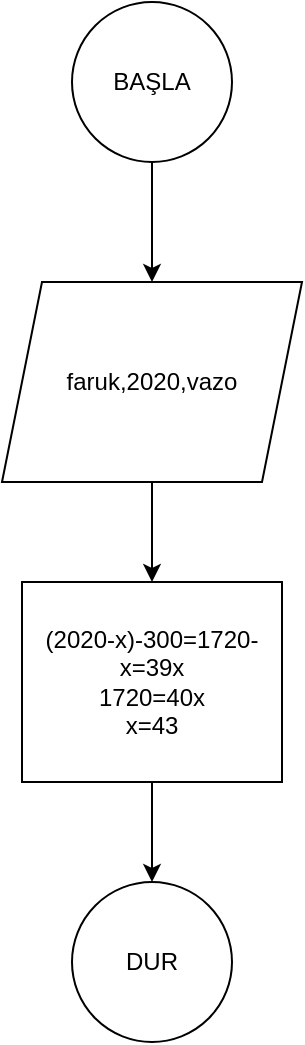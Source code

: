 <mxfile version="15.0.3" type="device"><diagram id="osNmCkwHQJqBiVF_WemG" name="Page-1"><mxGraphModel dx="1248" dy="677" grid="1" gridSize="10" guides="1" tooltips="1" connect="1" arrows="1" fold="1" page="1" pageScale="1" pageWidth="827" pageHeight="1169" math="0" shadow="0"><root><mxCell id="0"/><mxCell id="1" parent="0"/><mxCell id="M7yssz6qaXYor2i5k-Cu-1" value="DUR" style="ellipse;whiteSpace=wrap;html=1;aspect=fixed;" vertex="1" parent="1"><mxGeometry x="370" y="490" width="80" height="80" as="geometry"/></mxCell><mxCell id="M7yssz6qaXYor2i5k-Cu-4" value="" style="edgeStyle=orthogonalEdgeStyle;rounded=0;orthogonalLoop=1;jettySize=auto;html=1;" edge="1" parent="1" source="M7yssz6qaXYor2i5k-Cu-2" target="M7yssz6qaXYor2i5k-Cu-3"><mxGeometry relative="1" as="geometry"/></mxCell><mxCell id="M7yssz6qaXYor2i5k-Cu-2" value="BAŞLA" style="ellipse;whiteSpace=wrap;html=1;aspect=fixed;" vertex="1" parent="1"><mxGeometry x="370" y="50" width="80" height="80" as="geometry"/></mxCell><mxCell id="M7yssz6qaXYor2i5k-Cu-6" value="" style="edgeStyle=orthogonalEdgeStyle;rounded=0;orthogonalLoop=1;jettySize=auto;html=1;" edge="1" parent="1" source="M7yssz6qaXYor2i5k-Cu-3" target="M7yssz6qaXYor2i5k-Cu-5"><mxGeometry relative="1" as="geometry"/></mxCell><mxCell id="M7yssz6qaXYor2i5k-Cu-3" value="faruk,2020,vazo" style="shape=parallelogram;perimeter=parallelogramPerimeter;whiteSpace=wrap;html=1;fixedSize=1;" vertex="1" parent="1"><mxGeometry x="335" y="190" width="150" height="100" as="geometry"/></mxCell><mxCell id="M7yssz6qaXYor2i5k-Cu-7" value="" style="edgeStyle=orthogonalEdgeStyle;rounded=0;orthogonalLoop=1;jettySize=auto;html=1;" edge="1" parent="1" source="M7yssz6qaXYor2i5k-Cu-5" target="M7yssz6qaXYor2i5k-Cu-1"><mxGeometry relative="1" as="geometry"/></mxCell><mxCell id="M7yssz6qaXYor2i5k-Cu-5" value="(2020-x)-300=1720-x=39x&lt;br&gt;1720=40x&lt;br&gt;x=43" style="rounded=0;whiteSpace=wrap;html=1;" vertex="1" parent="1"><mxGeometry x="345" y="340" width="130" height="100" as="geometry"/></mxCell></root></mxGraphModel></diagram></mxfile>